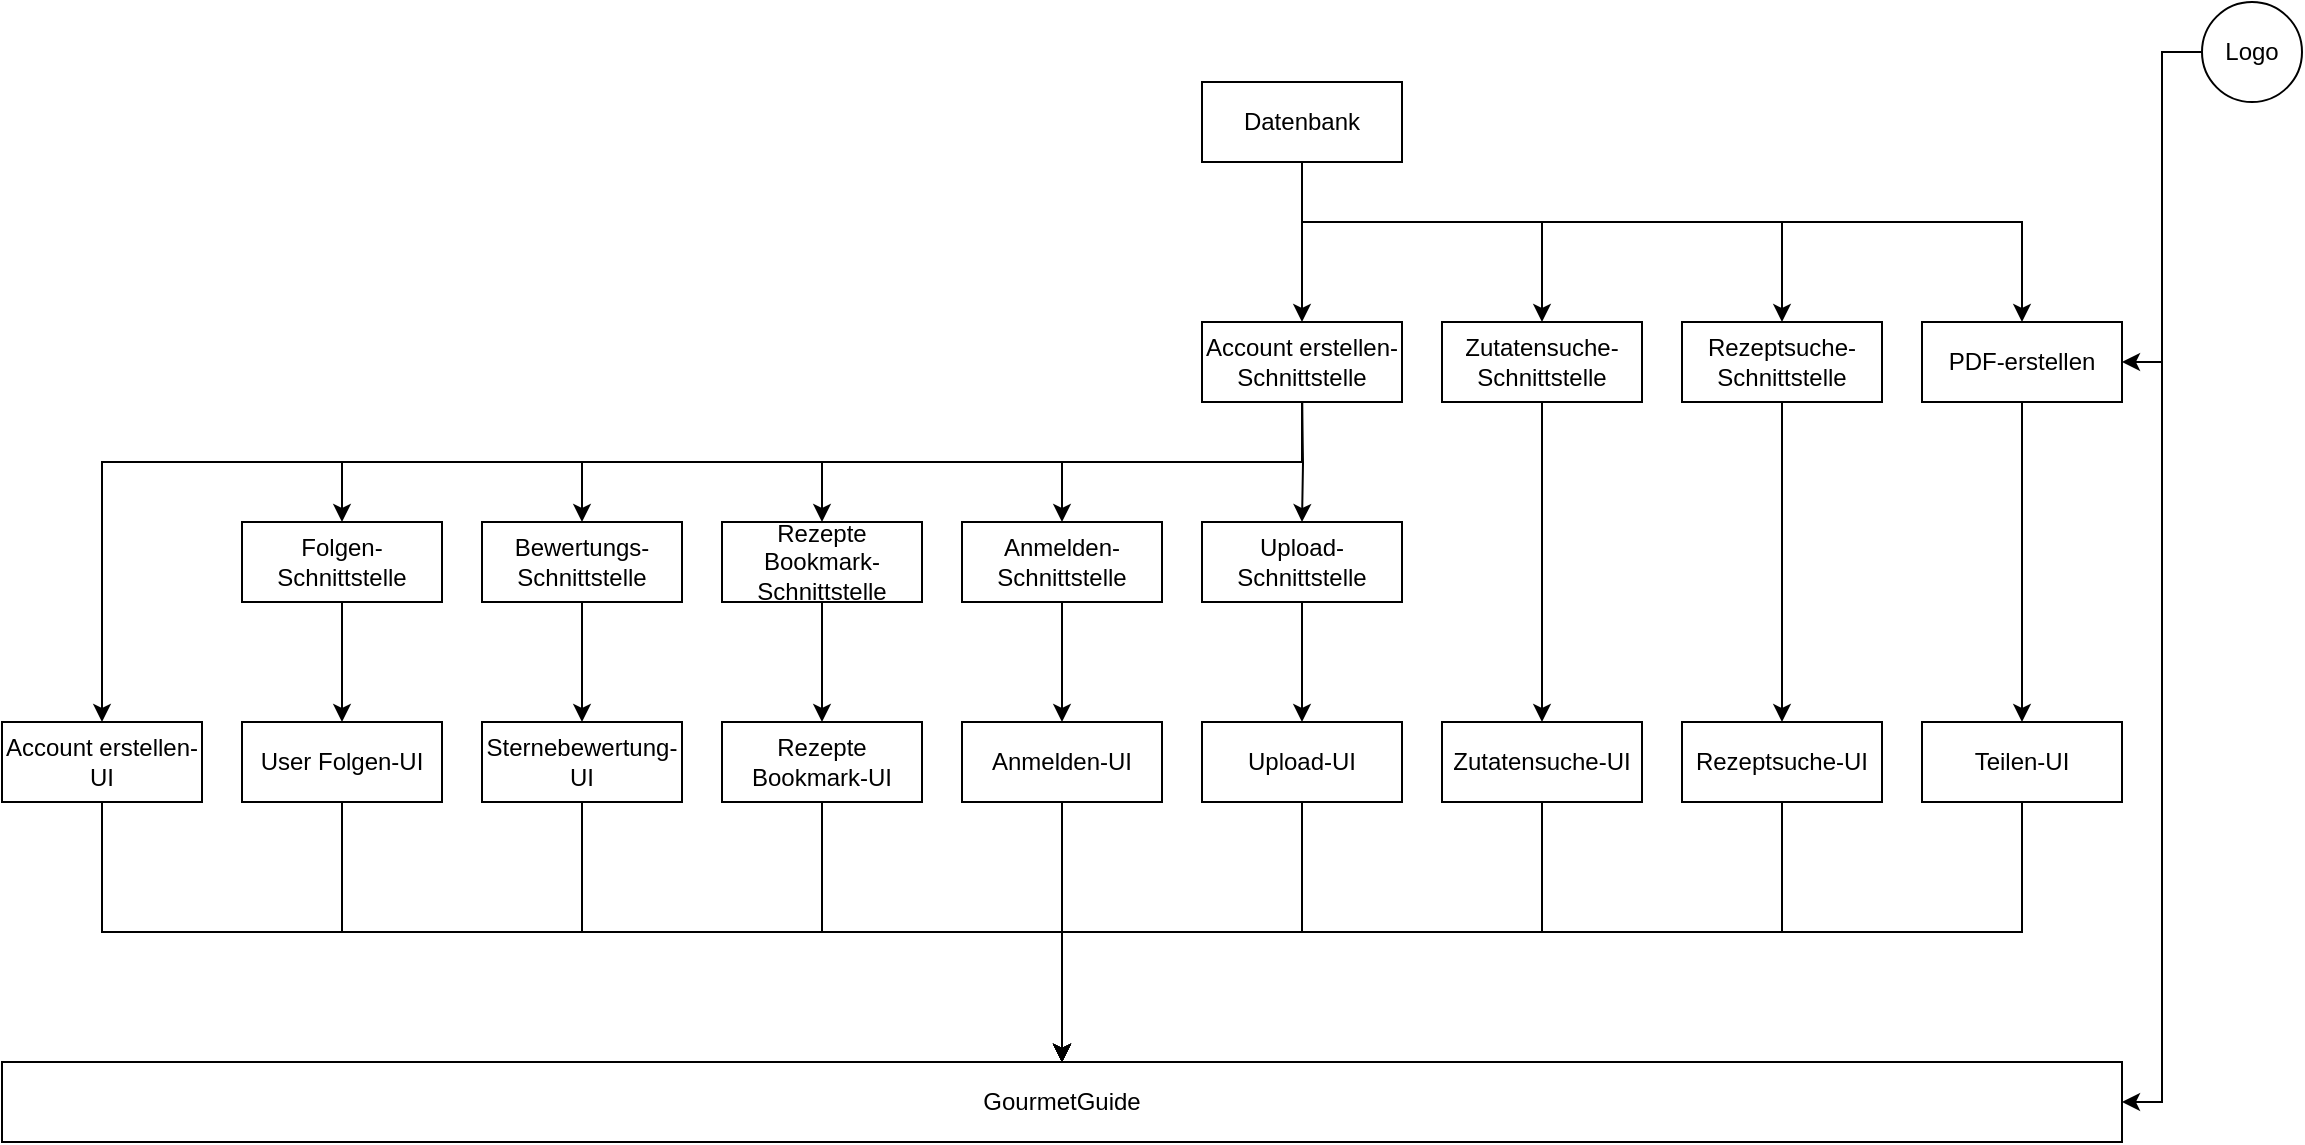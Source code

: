 <mxfile version="24.7.12">
  <diagram name="Seite-1" id="9pEVWhV_WQzaXaiLkUfg">
    <mxGraphModel dx="1788" dy="559" grid="1" gridSize="10" guides="1" tooltips="1" connect="1" arrows="1" fold="1" page="1" pageScale="1" pageWidth="827" pageHeight="1169" math="0" shadow="0">
      <root>
        <mxCell id="0" />
        <mxCell id="1" parent="0" />
        <mxCell id="P6qjONITBiFZTRHwnlfQ-25" value="GourmetGuide" style="rounded=0;whiteSpace=wrap;html=1;" vertex="1" parent="1">
          <mxGeometry x="-560" y="900" width="1060" height="40" as="geometry" />
        </mxCell>
        <mxCell id="P6qjONITBiFZTRHwnlfQ-114" style="edgeStyle=orthogonalEdgeStyle;rounded=0;orthogonalLoop=1;jettySize=auto;html=1;" edge="1" parent="1" source="P6qjONITBiFZTRHwnlfQ-39" target="P6qjONITBiFZTRHwnlfQ-25">
          <mxGeometry relative="1" as="geometry" />
        </mxCell>
        <mxCell id="P6qjONITBiFZTRHwnlfQ-39" value="Upload-UI" style="rounded=0;whiteSpace=wrap;html=1;" vertex="1" parent="1">
          <mxGeometry x="40" y="730" width="100" height="40" as="geometry" />
        </mxCell>
        <mxCell id="P6qjONITBiFZTRHwnlfQ-102" style="edgeStyle=orthogonalEdgeStyle;rounded=0;orthogonalLoop=1;jettySize=auto;html=1;" edge="1" parent="1" source="P6qjONITBiFZTRHwnlfQ-41" target="P6qjONITBiFZTRHwnlfQ-39">
          <mxGeometry relative="1" as="geometry" />
        </mxCell>
        <mxCell id="P6qjONITBiFZTRHwnlfQ-41" value="Upload-Schnittstelle" style="rounded=0;whiteSpace=wrap;html=1;" vertex="1" parent="1">
          <mxGeometry x="40" y="630" width="100" height="40" as="geometry" />
        </mxCell>
        <mxCell id="P6qjONITBiFZTRHwnlfQ-118" style="edgeStyle=orthogonalEdgeStyle;rounded=0;orthogonalLoop=1;jettySize=auto;html=1;entryX=1;entryY=0.5;entryDx=0;entryDy=0;" edge="1" parent="1" source="P6qjONITBiFZTRHwnlfQ-43" target="P6qjONITBiFZTRHwnlfQ-66">
          <mxGeometry relative="1" as="geometry" />
        </mxCell>
        <mxCell id="P6qjONITBiFZTRHwnlfQ-119" style="edgeStyle=orthogonalEdgeStyle;rounded=0;orthogonalLoop=1;jettySize=auto;html=1;entryX=1;entryY=0.5;entryDx=0;entryDy=0;" edge="1" parent="1" source="P6qjONITBiFZTRHwnlfQ-43" target="P6qjONITBiFZTRHwnlfQ-25">
          <mxGeometry relative="1" as="geometry" />
        </mxCell>
        <mxCell id="P6qjONITBiFZTRHwnlfQ-43" value="Logo" style="ellipse;whiteSpace=wrap;html=1;aspect=fixed;" vertex="1" parent="1">
          <mxGeometry x="540" y="370" width="50" height="50" as="geometry" />
        </mxCell>
        <mxCell id="P6qjONITBiFZTRHwnlfQ-99" style="edgeStyle=orthogonalEdgeStyle;rounded=0;orthogonalLoop=1;jettySize=auto;html=1;" edge="1" parent="1" source="P6qjONITBiFZTRHwnlfQ-45" target="P6qjONITBiFZTRHwnlfQ-47">
          <mxGeometry relative="1" as="geometry" />
        </mxCell>
        <mxCell id="P6qjONITBiFZTRHwnlfQ-45" value="Bewertungs-Schnittstelle" style="rounded=0;whiteSpace=wrap;html=1;" vertex="1" parent="1">
          <mxGeometry x="-320" y="630" width="100" height="40" as="geometry" />
        </mxCell>
        <mxCell id="P6qjONITBiFZTRHwnlfQ-111" style="edgeStyle=orthogonalEdgeStyle;rounded=0;orthogonalLoop=1;jettySize=auto;html=1;" edge="1" parent="1" source="P6qjONITBiFZTRHwnlfQ-47" target="P6qjONITBiFZTRHwnlfQ-25">
          <mxGeometry relative="1" as="geometry" />
        </mxCell>
        <mxCell id="P6qjONITBiFZTRHwnlfQ-47" value="Sternebewertung-UI" style="rounded=0;whiteSpace=wrap;html=1;" vertex="1" parent="1">
          <mxGeometry x="-320" y="730" width="100" height="40" as="geometry" />
        </mxCell>
        <mxCell id="P6qjONITBiFZTRHwnlfQ-113" style="edgeStyle=orthogonalEdgeStyle;rounded=0;orthogonalLoop=1;jettySize=auto;html=1;" edge="1" parent="1" source="P6qjONITBiFZTRHwnlfQ-55" target="P6qjONITBiFZTRHwnlfQ-25">
          <mxGeometry relative="1" as="geometry" />
        </mxCell>
        <mxCell id="P6qjONITBiFZTRHwnlfQ-55" value="Anmelden-UI" style="rounded=0;whiteSpace=wrap;html=1;" vertex="1" parent="1">
          <mxGeometry x="-80" y="730" width="100" height="40" as="geometry" />
        </mxCell>
        <mxCell id="P6qjONITBiFZTRHwnlfQ-109" style="edgeStyle=orthogonalEdgeStyle;rounded=0;orthogonalLoop=1;jettySize=auto;html=1;" edge="1" parent="1" source="P6qjONITBiFZTRHwnlfQ-57" target="P6qjONITBiFZTRHwnlfQ-25">
          <mxGeometry relative="1" as="geometry" />
        </mxCell>
        <mxCell id="P6qjONITBiFZTRHwnlfQ-57" value="Account erstellen-UI" style="rounded=0;whiteSpace=wrap;html=1;" vertex="1" parent="1">
          <mxGeometry x="-560" y="730" width="100" height="40" as="geometry" />
        </mxCell>
        <mxCell id="P6qjONITBiFZTRHwnlfQ-96" style="edgeStyle=orthogonalEdgeStyle;rounded=0;orthogonalLoop=1;jettySize=auto;html=1;" edge="1" parent="1" source="P6qjONITBiFZTRHwnlfQ-59" target="P6qjONITBiFZTRHwnlfQ-92">
          <mxGeometry relative="1" as="geometry">
            <Array as="points">
              <mxPoint x="90" y="600" />
              <mxPoint x="-30" y="600" />
            </Array>
          </mxGeometry>
        </mxCell>
        <mxCell id="P6qjONITBiFZTRHwnlfQ-98" style="edgeStyle=orthogonalEdgeStyle;rounded=0;orthogonalLoop=1;jettySize=auto;html=1;entryX=0.5;entryY=0;entryDx=0;entryDy=0;" edge="1" parent="1" source="P6qjONITBiFZTRHwnlfQ-59" target="P6qjONITBiFZTRHwnlfQ-57">
          <mxGeometry relative="1" as="geometry">
            <Array as="points">
              <mxPoint x="90" y="600" />
              <mxPoint x="-510" y="600" />
            </Array>
          </mxGeometry>
        </mxCell>
        <mxCell id="P6qjONITBiFZTRHwnlfQ-59" value="Account erstellen-Schnittstelle" style="rounded=0;whiteSpace=wrap;html=1;" vertex="1" parent="1">
          <mxGeometry x="40" y="530" width="100" height="40" as="geometry" />
        </mxCell>
        <mxCell id="P6qjONITBiFZTRHwnlfQ-86" style="edgeStyle=orthogonalEdgeStyle;rounded=0;orthogonalLoop=1;jettySize=auto;html=1;" edge="1" parent="1" target="P6qjONITBiFZTRHwnlfQ-41">
          <mxGeometry relative="1" as="geometry">
            <mxPoint x="90" y="570" as="sourcePoint" />
          </mxGeometry>
        </mxCell>
        <mxCell id="P6qjONITBiFZTRHwnlfQ-89" style="edgeStyle=orthogonalEdgeStyle;rounded=0;orthogonalLoop=1;jettySize=auto;html=1;" edge="1" parent="1" target="P6qjONITBiFZTRHwnlfQ-70">
          <mxGeometry relative="1" as="geometry">
            <mxPoint x="90.048" y="570" as="sourcePoint" />
            <Array as="points">
              <mxPoint x="90" y="600" />
              <mxPoint x="-390" y="600" />
            </Array>
          </mxGeometry>
        </mxCell>
        <mxCell id="P6qjONITBiFZTRHwnlfQ-90" style="edgeStyle=orthogonalEdgeStyle;rounded=0;orthogonalLoop=1;jettySize=auto;html=1;" edge="1" parent="1" target="P6qjONITBiFZTRHwnlfQ-45">
          <mxGeometry relative="1" as="geometry">
            <mxPoint x="90.048" y="570" as="sourcePoint" />
            <Array as="points">
              <mxPoint x="90" y="600" />
              <mxPoint x="-270" y="600" />
            </Array>
          </mxGeometry>
        </mxCell>
        <mxCell id="P6qjONITBiFZTRHwnlfQ-91" style="edgeStyle=orthogonalEdgeStyle;rounded=0;orthogonalLoop=1;jettySize=auto;html=1;" edge="1" parent="1" target="P6qjONITBiFZTRHwnlfQ-74">
          <mxGeometry relative="1" as="geometry">
            <mxPoint x="90.048" y="570" as="sourcePoint" />
            <Array as="points">
              <mxPoint x="90" y="600" />
              <mxPoint x="-150" y="600" />
            </Array>
          </mxGeometry>
        </mxCell>
        <mxCell id="P6qjONITBiFZTRHwnlfQ-117" style="edgeStyle=orthogonalEdgeStyle;rounded=0;orthogonalLoop=1;jettySize=auto;html=1;" edge="1" parent="1" source="P6qjONITBiFZTRHwnlfQ-64" target="P6qjONITBiFZTRHwnlfQ-25">
          <mxGeometry relative="1" as="geometry" />
        </mxCell>
        <mxCell id="P6qjONITBiFZTRHwnlfQ-64" value="Teilen-UI" style="rounded=0;whiteSpace=wrap;html=1;" vertex="1" parent="1">
          <mxGeometry x="400" y="730" width="100" height="40" as="geometry" />
        </mxCell>
        <mxCell id="P6qjONITBiFZTRHwnlfQ-106" style="edgeStyle=orthogonalEdgeStyle;rounded=0;orthogonalLoop=1;jettySize=auto;html=1;" edge="1" parent="1" source="P6qjONITBiFZTRHwnlfQ-66" target="P6qjONITBiFZTRHwnlfQ-64">
          <mxGeometry relative="1" as="geometry" />
        </mxCell>
        <mxCell id="P6qjONITBiFZTRHwnlfQ-66" value="PDF-erstellen" style="rounded=0;whiteSpace=wrap;html=1;" vertex="1" parent="1">
          <mxGeometry x="400" y="530" width="100" height="40" as="geometry" />
        </mxCell>
        <mxCell id="P6qjONITBiFZTRHwnlfQ-108" style="edgeStyle=orthogonalEdgeStyle;rounded=0;orthogonalLoop=1;jettySize=auto;html=1;" edge="1" parent="1" source="P6qjONITBiFZTRHwnlfQ-68" target="P6qjONITBiFZTRHwnlfQ-25">
          <mxGeometry relative="1" as="geometry" />
        </mxCell>
        <mxCell id="P6qjONITBiFZTRHwnlfQ-68" value="User Folgen-UI" style="rounded=0;whiteSpace=wrap;html=1;" vertex="1" parent="1">
          <mxGeometry x="-440" y="730" width="100" height="40" as="geometry" />
        </mxCell>
        <mxCell id="P6qjONITBiFZTRHwnlfQ-97" style="edgeStyle=orthogonalEdgeStyle;rounded=0;orthogonalLoop=1;jettySize=auto;html=1;" edge="1" parent="1" source="P6qjONITBiFZTRHwnlfQ-70" target="P6qjONITBiFZTRHwnlfQ-68">
          <mxGeometry relative="1" as="geometry" />
        </mxCell>
        <mxCell id="P6qjONITBiFZTRHwnlfQ-70" value="Folgen- Schnittstelle" style="rounded=0;whiteSpace=wrap;html=1;" vertex="1" parent="1">
          <mxGeometry x="-440" y="630" width="100" height="40" as="geometry" />
        </mxCell>
        <mxCell id="P6qjONITBiFZTRHwnlfQ-112" style="edgeStyle=orthogonalEdgeStyle;rounded=0;orthogonalLoop=1;jettySize=auto;html=1;" edge="1" parent="1" source="P6qjONITBiFZTRHwnlfQ-72" target="P6qjONITBiFZTRHwnlfQ-25">
          <mxGeometry relative="1" as="geometry" />
        </mxCell>
        <mxCell id="P6qjONITBiFZTRHwnlfQ-72" value="Rezepte Bookmark-UI" style="rounded=0;whiteSpace=wrap;html=1;" vertex="1" parent="1">
          <mxGeometry x="-200" y="730" width="100" height="40" as="geometry" />
        </mxCell>
        <mxCell id="P6qjONITBiFZTRHwnlfQ-100" style="edgeStyle=orthogonalEdgeStyle;rounded=0;orthogonalLoop=1;jettySize=auto;html=1;" edge="1" parent="1" source="P6qjONITBiFZTRHwnlfQ-74" target="P6qjONITBiFZTRHwnlfQ-72">
          <mxGeometry relative="1" as="geometry" />
        </mxCell>
        <mxCell id="P6qjONITBiFZTRHwnlfQ-74" value="Rezepte Bookmark-Schnittstelle" style="rounded=0;whiteSpace=wrap;html=1;" vertex="1" parent="1">
          <mxGeometry x="-200" y="630" width="100" height="40" as="geometry" />
        </mxCell>
        <mxCell id="P6qjONITBiFZTRHwnlfQ-115" style="edgeStyle=orthogonalEdgeStyle;rounded=0;orthogonalLoop=1;jettySize=auto;html=1;" edge="1" parent="1" source="P6qjONITBiFZTRHwnlfQ-75" target="P6qjONITBiFZTRHwnlfQ-25">
          <mxGeometry relative="1" as="geometry" />
        </mxCell>
        <mxCell id="P6qjONITBiFZTRHwnlfQ-75" value="Zutatensuche-UI" style="rounded=0;whiteSpace=wrap;html=1;" vertex="1" parent="1">
          <mxGeometry x="160" y="730" width="100" height="40" as="geometry" />
        </mxCell>
        <mxCell id="P6qjONITBiFZTRHwnlfQ-116" style="edgeStyle=orthogonalEdgeStyle;rounded=0;orthogonalLoop=1;jettySize=auto;html=1;" edge="1" parent="1" source="P6qjONITBiFZTRHwnlfQ-76" target="P6qjONITBiFZTRHwnlfQ-25">
          <mxGeometry relative="1" as="geometry" />
        </mxCell>
        <mxCell id="P6qjONITBiFZTRHwnlfQ-76" value="Rezeptsuche-UI" style="rounded=0;whiteSpace=wrap;html=1;" vertex="1" parent="1">
          <mxGeometry x="280" y="730" width="100" height="40" as="geometry" />
        </mxCell>
        <mxCell id="P6qjONITBiFZTRHwnlfQ-104" style="edgeStyle=orthogonalEdgeStyle;rounded=0;orthogonalLoop=1;jettySize=auto;html=1;" edge="1" parent="1" source="P6qjONITBiFZTRHwnlfQ-77" target="P6qjONITBiFZTRHwnlfQ-75">
          <mxGeometry relative="1" as="geometry" />
        </mxCell>
        <mxCell id="P6qjONITBiFZTRHwnlfQ-77" value="Zutatensuche-Schnittstelle" style="rounded=0;whiteSpace=wrap;html=1;" vertex="1" parent="1">
          <mxGeometry x="160" y="530" width="100" height="40" as="geometry" />
        </mxCell>
        <mxCell id="P6qjONITBiFZTRHwnlfQ-105" style="edgeStyle=orthogonalEdgeStyle;rounded=0;orthogonalLoop=1;jettySize=auto;html=1;" edge="1" parent="1" source="P6qjONITBiFZTRHwnlfQ-78" target="P6qjONITBiFZTRHwnlfQ-76">
          <mxGeometry relative="1" as="geometry" />
        </mxCell>
        <mxCell id="P6qjONITBiFZTRHwnlfQ-78" value="Rezeptsuche-Schnittstelle" style="rounded=0;whiteSpace=wrap;html=1;" vertex="1" parent="1">
          <mxGeometry x="280" y="530" width="100" height="40" as="geometry" />
        </mxCell>
        <mxCell id="P6qjONITBiFZTRHwnlfQ-83" style="edgeStyle=orthogonalEdgeStyle;rounded=0;orthogonalLoop=1;jettySize=auto;html=1;" edge="1" parent="1" source="P6qjONITBiFZTRHwnlfQ-79" target="P6qjONITBiFZTRHwnlfQ-77">
          <mxGeometry relative="1" as="geometry">
            <Array as="points">
              <mxPoint x="90" y="480" />
              <mxPoint x="210" y="480" />
            </Array>
          </mxGeometry>
        </mxCell>
        <mxCell id="P6qjONITBiFZTRHwnlfQ-84" style="edgeStyle=orthogonalEdgeStyle;rounded=0;orthogonalLoop=1;jettySize=auto;html=1;" edge="1" parent="1" source="P6qjONITBiFZTRHwnlfQ-79" target="P6qjONITBiFZTRHwnlfQ-78">
          <mxGeometry relative="1" as="geometry">
            <Array as="points">
              <mxPoint x="90" y="480" />
              <mxPoint x="330" y="480" />
            </Array>
          </mxGeometry>
        </mxCell>
        <mxCell id="P6qjONITBiFZTRHwnlfQ-85" style="edgeStyle=orthogonalEdgeStyle;rounded=0;orthogonalLoop=1;jettySize=auto;html=1;" edge="1" parent="1" source="P6qjONITBiFZTRHwnlfQ-79">
          <mxGeometry relative="1" as="geometry">
            <mxPoint x="90" y="530" as="targetPoint" />
          </mxGeometry>
        </mxCell>
        <mxCell id="P6qjONITBiFZTRHwnlfQ-95" style="edgeStyle=orthogonalEdgeStyle;rounded=0;orthogonalLoop=1;jettySize=auto;html=1;" edge="1" parent="1" source="P6qjONITBiFZTRHwnlfQ-79" target="P6qjONITBiFZTRHwnlfQ-66">
          <mxGeometry relative="1" as="geometry">
            <Array as="points">
              <mxPoint x="90" y="480" />
              <mxPoint x="450" y="480" />
            </Array>
          </mxGeometry>
        </mxCell>
        <mxCell id="P6qjONITBiFZTRHwnlfQ-79" value="Datenbank" style="rounded=0;whiteSpace=wrap;html=1;" vertex="1" parent="1">
          <mxGeometry x="40" y="410" width="100" height="40" as="geometry" />
        </mxCell>
        <mxCell id="P6qjONITBiFZTRHwnlfQ-101" style="edgeStyle=orthogonalEdgeStyle;rounded=0;orthogonalLoop=1;jettySize=auto;html=1;entryX=0.5;entryY=0;entryDx=0;entryDy=0;" edge="1" parent="1" source="P6qjONITBiFZTRHwnlfQ-92" target="P6qjONITBiFZTRHwnlfQ-55">
          <mxGeometry relative="1" as="geometry" />
        </mxCell>
        <mxCell id="P6qjONITBiFZTRHwnlfQ-92" value="Anmelden-Schnittstelle" style="rounded=0;whiteSpace=wrap;html=1;" vertex="1" parent="1">
          <mxGeometry x="-80" y="630" width="100" height="40" as="geometry" />
        </mxCell>
      </root>
    </mxGraphModel>
  </diagram>
</mxfile>
